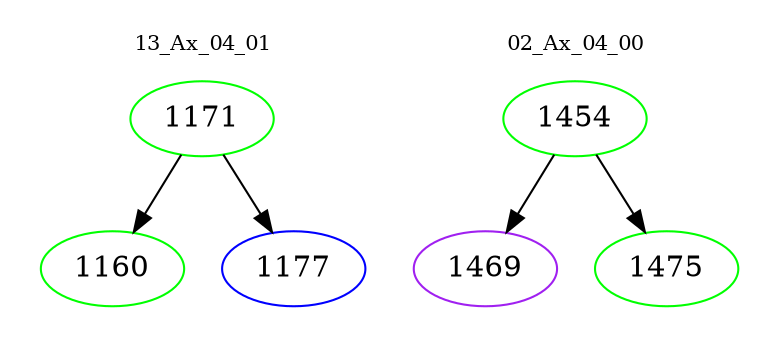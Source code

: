 digraph{
subgraph cluster_0 {
color = white
label = "13_Ax_04_01";
fontsize=10;
T0_1171 [label="1171", color="green"]
T0_1171 -> T0_1160 [color="black"]
T0_1160 [label="1160", color="green"]
T0_1171 -> T0_1177 [color="black"]
T0_1177 [label="1177", color="blue"]
}
subgraph cluster_1 {
color = white
label = "02_Ax_04_00";
fontsize=10;
T1_1454 [label="1454", color="green"]
T1_1454 -> T1_1469 [color="black"]
T1_1469 [label="1469", color="purple"]
T1_1454 -> T1_1475 [color="black"]
T1_1475 [label="1475", color="green"]
}
}
